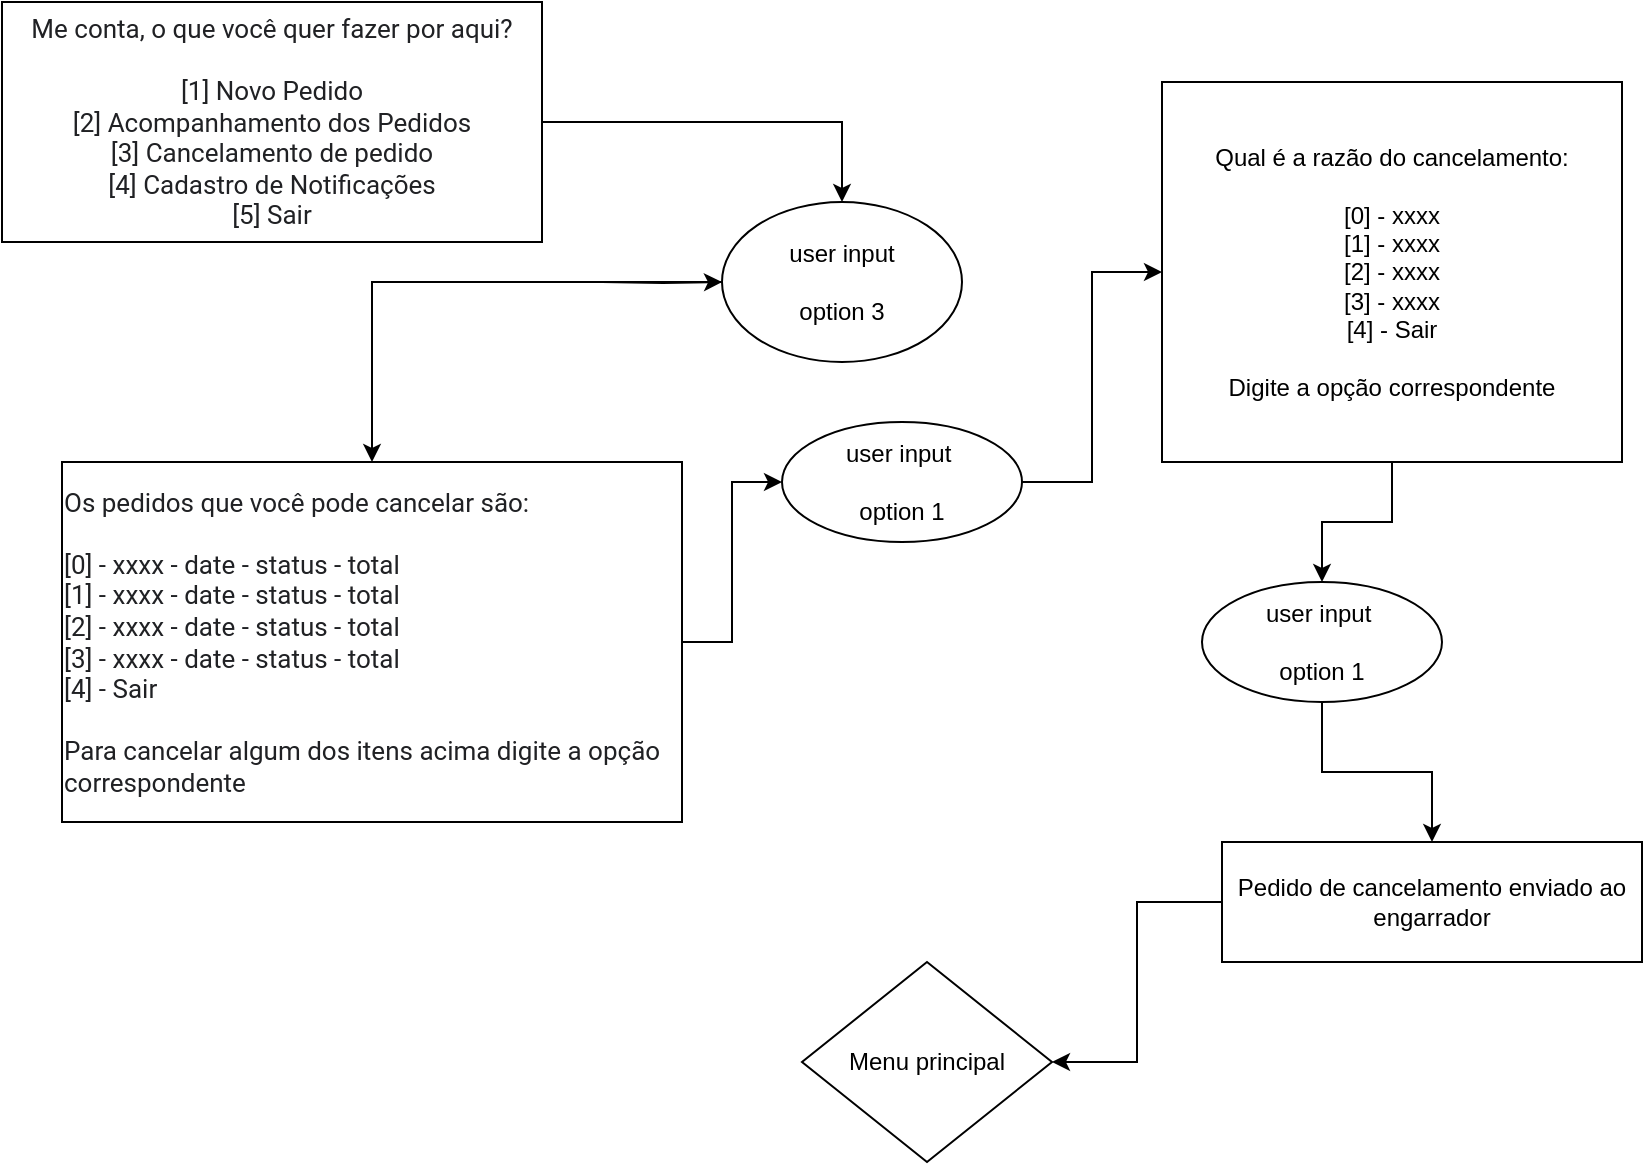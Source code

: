 <mxfile version="16.5.6" type="github">
  <diagram id="kgpKYQtTHZ0yAKxKKP6v" name="Page-1">
    <mxGraphModel dx="1476" dy="752" grid="1" gridSize="10" guides="1" tooltips="1" connect="1" arrows="1" fold="1" page="1" pageScale="1" pageWidth="850" pageHeight="1100" math="0" shadow="0">
      <root>
        <mxCell id="0" />
        <mxCell id="1" parent="0" />
        <mxCell id="J2Jetb3My2sW_DwhAeo9-6" style="edgeStyle=orthogonalEdgeStyle;rounded=0;orthogonalLoop=1;jettySize=auto;html=1;" edge="1" parent="1" target="J2Jetb3My2sW_DwhAeo9-5">
          <mxGeometry relative="1" as="geometry">
            <mxPoint x="310" y="150" as="sourcePoint" />
          </mxGeometry>
        </mxCell>
        <mxCell id="J2Jetb3My2sW_DwhAeo9-9" style="edgeStyle=orthogonalEdgeStyle;rounded=0;orthogonalLoop=1;jettySize=auto;html=1;" edge="1" parent="1" source="J2Jetb3My2sW_DwhAeo9-5" target="J2Jetb3My2sW_DwhAeo9-8">
          <mxGeometry relative="1" as="geometry" />
        </mxCell>
        <mxCell id="J2Jetb3My2sW_DwhAeo9-5" value="user input &lt;br&gt;&lt;br&gt;option 3" style="ellipse;whiteSpace=wrap;html=1;" vertex="1" parent="1">
          <mxGeometry x="370" y="110" width="120" height="80" as="geometry" />
        </mxCell>
        <mxCell id="J2Jetb3My2sW_DwhAeo9-10" style="edgeStyle=orthogonalEdgeStyle;rounded=0;orthogonalLoop=1;jettySize=auto;html=1;entryX=0.5;entryY=0;entryDx=0;entryDy=0;" edge="1" parent="1" source="J2Jetb3My2sW_DwhAeo9-7" target="J2Jetb3My2sW_DwhAeo9-5">
          <mxGeometry relative="1" as="geometry" />
        </mxCell>
        <mxCell id="J2Jetb3My2sW_DwhAeo9-7" value="&lt;span style=&quot;color: rgb(32 , 33 , 36) ; font-family: &amp;#34;roboto&amp;#34; , &amp;#34;arial&amp;#34; , sans-serif ; font-size: 13px ; text-align: left ; background-color: rgb(255 , 255 , 255)&quot;&gt;Me conta, o que você quer fazer por aqui?&lt;br&gt;&lt;br&gt;[1] Novo Pedido&lt;/span&gt;&lt;span style=&quot;color: rgb(32 , 33 , 36) ; font-family: &amp;#34;roboto&amp;#34; , &amp;#34;arial&amp;#34; , sans-serif ; font-size: 13px ; text-align: left ; background-color: rgb(255 , 255 , 255)&quot;&gt;&lt;br&gt;[2] Acompanhamento dos Pedidos&lt;br&gt;&lt;/span&gt;&lt;span style=&quot;color: rgb(32 , 33 , 36) ; font-family: &amp;#34;roboto&amp;#34; , &amp;#34;arial&amp;#34; , sans-serif ; font-size: 13px ; text-align: left ; background-color: rgb(255 , 255 , 255)&quot;&gt;[3] Cancelamento de pedido&lt;/span&gt;&lt;span style=&quot;color: rgb(32 , 33 , 36) ; font-family: &amp;#34;roboto&amp;#34; , &amp;#34;arial&amp;#34; , sans-serif ; font-size: 13px ; text-align: left ; background-color: rgb(255 , 255 , 255)&quot;&gt;&lt;br&gt;[4] Cadastro de Notificações&lt;br&gt;[5] Sair&lt;/span&gt;" style="rounded=0;whiteSpace=wrap;html=1;" vertex="1" parent="1">
          <mxGeometry x="10" y="10" width="270" height="120" as="geometry" />
        </mxCell>
        <mxCell id="J2Jetb3My2sW_DwhAeo9-12" value="" style="edgeStyle=orthogonalEdgeStyle;rounded=0;orthogonalLoop=1;jettySize=auto;html=1;" edge="1" parent="1" source="J2Jetb3My2sW_DwhAeo9-8" target="J2Jetb3My2sW_DwhAeo9-11">
          <mxGeometry relative="1" as="geometry" />
        </mxCell>
        <mxCell id="J2Jetb3My2sW_DwhAeo9-8" value="&lt;div style=&quot;text-align: left&quot;&gt;&lt;font color=&quot;#202124&quot; face=&quot;roboto, arial, sans-serif&quot;&gt;&lt;span style=&quot;font-size: 13px&quot;&gt;Os pedidos que você pode cancelar são:&lt;/span&gt;&lt;/font&gt;&lt;/div&gt;&lt;div style=&quot;text-align: left&quot;&gt;&lt;font color=&quot;#202124&quot; face=&quot;roboto, arial, sans-serif&quot;&gt;&lt;span style=&quot;font-size: 13px&quot;&gt;&lt;br&gt;&lt;/span&gt;&lt;/font&gt;&lt;/div&gt;&lt;div style=&quot;text-align: left&quot;&gt;&lt;font color=&quot;#202124&quot; face=&quot;roboto, arial, sans-serif&quot;&gt;&lt;span style=&quot;font-size: 13px&quot;&gt;[0] - xxxx - date - status - total&lt;/span&gt;&lt;/font&gt;&lt;/div&gt;&lt;div style=&quot;text-align: left&quot;&gt;&lt;font color=&quot;#202124&quot; face=&quot;roboto, arial, sans-serif&quot;&gt;&lt;span style=&quot;font-size: 13px&quot;&gt;[1] - xxxx - date - status - total&lt;/span&gt;&lt;/font&gt;&lt;/div&gt;&lt;div style=&quot;text-align: left&quot;&gt;&lt;font color=&quot;#202124&quot; face=&quot;roboto, arial, sans-serif&quot;&gt;&lt;span style=&quot;font-size: 13px&quot;&gt;[2] - xxxx - date - status - total&lt;/span&gt;&lt;/font&gt;&lt;/div&gt;&lt;div style=&quot;text-align: left&quot;&gt;&lt;font color=&quot;#202124&quot; face=&quot;roboto, arial, sans-serif&quot;&gt;&lt;span style=&quot;font-size: 13px&quot;&gt;[3] - xxxx - date - status - total&lt;/span&gt;&lt;/font&gt;&lt;/div&gt;&lt;div style=&quot;text-align: left&quot;&gt;&lt;font color=&quot;#202124&quot; face=&quot;roboto, arial, sans-serif&quot;&gt;&lt;span style=&quot;font-size: 13px&quot;&gt;[4] - Sair&lt;/span&gt;&lt;/font&gt;&lt;/div&gt;&lt;div style=&quot;text-align: left&quot;&gt;&lt;font color=&quot;#202124&quot; face=&quot;roboto, arial, sans-serif&quot;&gt;&lt;span style=&quot;font-size: 13px&quot;&gt;&lt;br&gt;&lt;/span&gt;&lt;/font&gt;&lt;/div&gt;&lt;div style=&quot;text-align: left&quot;&gt;&lt;font color=&quot;#202124&quot; face=&quot;roboto, arial, sans-serif&quot;&gt;&lt;span style=&quot;font-size: 13px&quot;&gt;Para cancelar algum dos itens acima digite a opção correspondente&lt;/span&gt;&lt;/font&gt;&lt;/div&gt;" style="rounded=0;whiteSpace=wrap;html=1;" vertex="1" parent="1">
          <mxGeometry x="40" y="240" width="310" height="180" as="geometry" />
        </mxCell>
        <mxCell id="J2Jetb3My2sW_DwhAeo9-14" value="" style="edgeStyle=orthogonalEdgeStyle;rounded=0;orthogonalLoop=1;jettySize=auto;html=1;" edge="1" parent="1" source="J2Jetb3My2sW_DwhAeo9-11" target="J2Jetb3My2sW_DwhAeo9-13">
          <mxGeometry relative="1" as="geometry" />
        </mxCell>
        <mxCell id="J2Jetb3My2sW_DwhAeo9-11" value="user input&amp;nbsp;&lt;br&gt;&lt;br&gt;option 1" style="ellipse;whiteSpace=wrap;html=1;rounded=0;" vertex="1" parent="1">
          <mxGeometry x="400" y="220" width="120" height="60" as="geometry" />
        </mxCell>
        <mxCell id="J2Jetb3My2sW_DwhAeo9-16" value="" style="edgeStyle=orthogonalEdgeStyle;rounded=0;orthogonalLoop=1;jettySize=auto;html=1;" edge="1" parent="1" source="J2Jetb3My2sW_DwhAeo9-13" target="J2Jetb3My2sW_DwhAeo9-15">
          <mxGeometry relative="1" as="geometry" />
        </mxCell>
        <mxCell id="J2Jetb3My2sW_DwhAeo9-13" value="&lt;div&gt;Qual é a razão do cancelamento:&lt;/div&gt;&lt;div&gt;&lt;br&gt;&lt;/div&gt;&lt;div&gt;[0] - xxxx&lt;/div&gt;&lt;div&gt;[1] - xxxx&lt;/div&gt;&lt;div&gt;[2] - xxxx&lt;/div&gt;&lt;div&gt;[3] - xxxx&lt;/div&gt;&lt;div&gt;[4] - Sair&lt;/div&gt;&lt;div&gt;&lt;br&gt;&lt;/div&gt;&lt;div&gt;Digite a opção correspondente&lt;/div&gt;" style="whiteSpace=wrap;html=1;rounded=0;" vertex="1" parent="1">
          <mxGeometry x="590" y="50" width="230" height="190" as="geometry" />
        </mxCell>
        <mxCell id="J2Jetb3My2sW_DwhAeo9-18" value="" style="edgeStyle=orthogonalEdgeStyle;rounded=0;orthogonalLoop=1;jettySize=auto;html=1;" edge="1" parent="1" source="J2Jetb3My2sW_DwhAeo9-15" target="J2Jetb3My2sW_DwhAeo9-17">
          <mxGeometry relative="1" as="geometry" />
        </mxCell>
        <mxCell id="J2Jetb3My2sW_DwhAeo9-15" value="user input&amp;nbsp;&lt;br&gt;&lt;br&gt;option 1" style="ellipse;whiteSpace=wrap;html=1;rounded=0;" vertex="1" parent="1">
          <mxGeometry x="610" y="300" width="120" height="60" as="geometry" />
        </mxCell>
        <mxCell id="J2Jetb3My2sW_DwhAeo9-21" value="" style="edgeStyle=orthogonalEdgeStyle;rounded=0;orthogonalLoop=1;jettySize=auto;html=1;" edge="1" parent="1" source="J2Jetb3My2sW_DwhAeo9-17" target="J2Jetb3My2sW_DwhAeo9-20">
          <mxGeometry relative="1" as="geometry" />
        </mxCell>
        <mxCell id="J2Jetb3My2sW_DwhAeo9-17" value="Pedido de cancelamento enviado ao engarrador" style="whiteSpace=wrap;html=1;rounded=0;" vertex="1" parent="1">
          <mxGeometry x="620" y="430" width="210" height="60" as="geometry" />
        </mxCell>
        <mxCell id="J2Jetb3My2sW_DwhAeo9-20" value="Menu principal" style="rhombus;whiteSpace=wrap;html=1;rounded=0;" vertex="1" parent="1">
          <mxGeometry x="410" y="490" width="125" height="100" as="geometry" />
        </mxCell>
      </root>
    </mxGraphModel>
  </diagram>
</mxfile>

